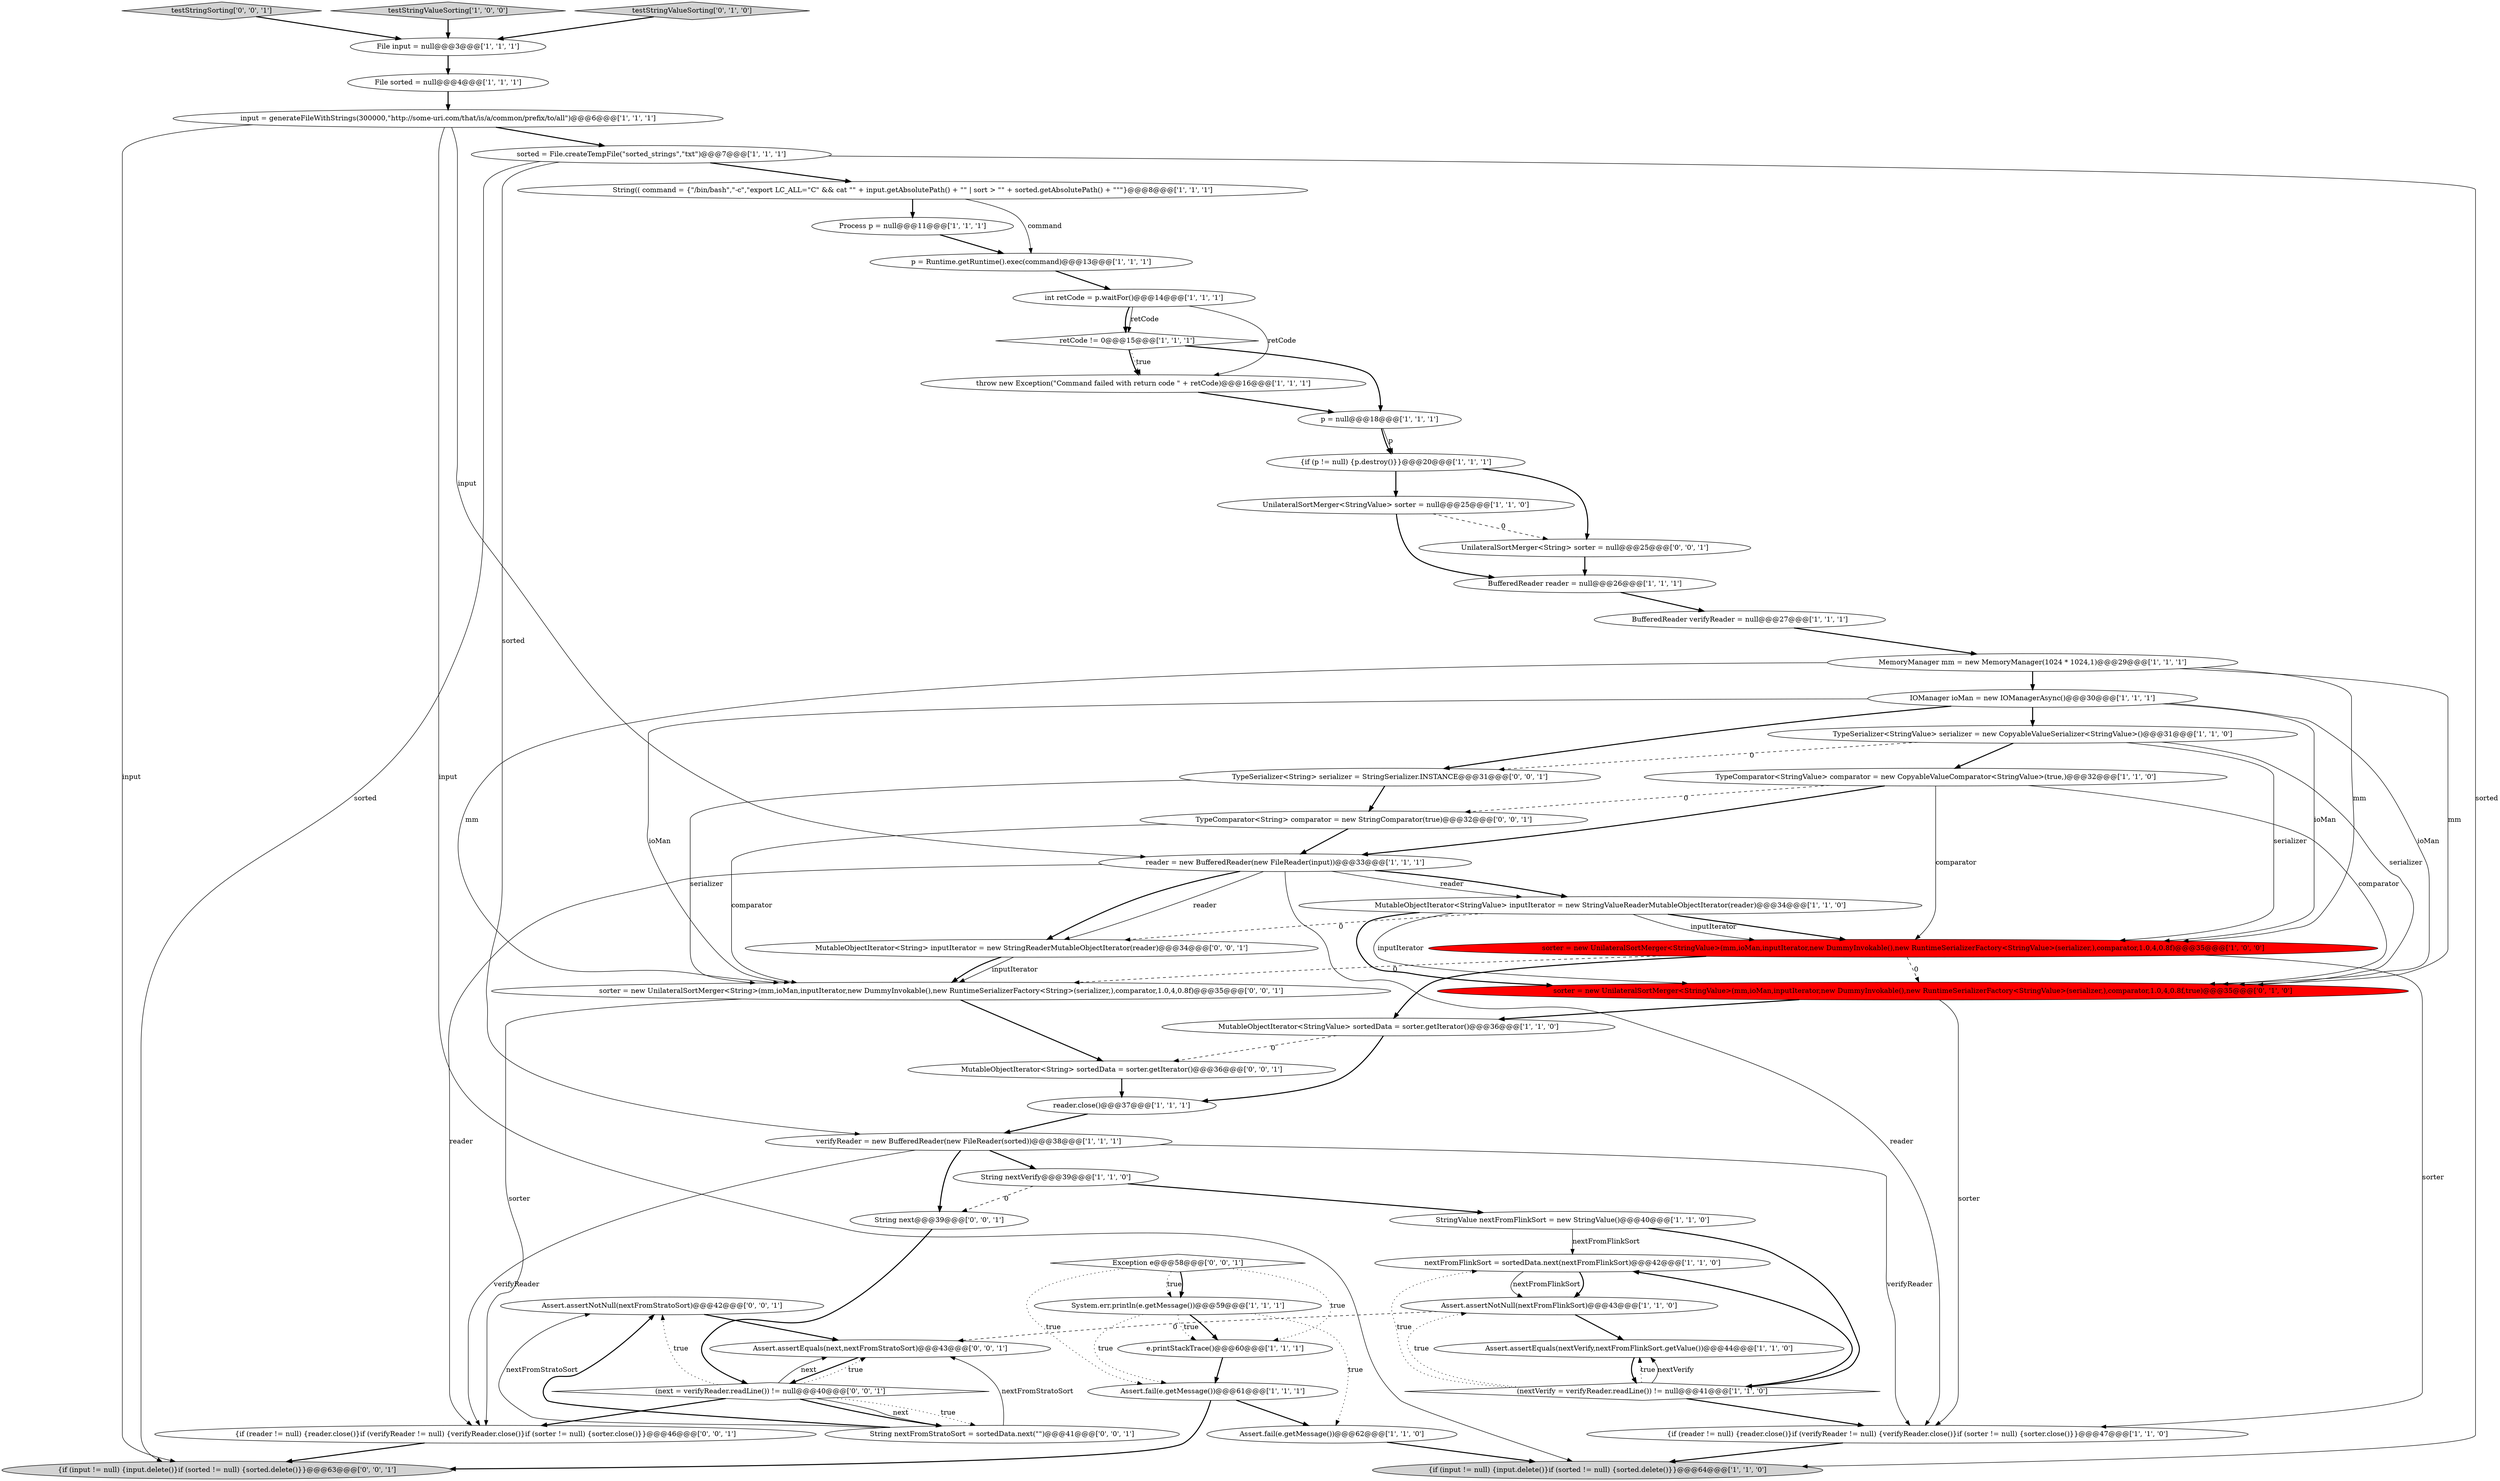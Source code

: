 digraph {
48 [style = filled, label = "Assert.assertNotNull(nextFromStratoSort)@@@42@@@['0', '0', '1']", fillcolor = white, shape = ellipse image = "AAA0AAABBB3BBB"];
0 [style = filled, label = "nextFromFlinkSort = sortedData.next(nextFromFlinkSort)@@@42@@@['1', '1', '0']", fillcolor = white, shape = ellipse image = "AAA0AAABBB1BBB"];
42 [style = filled, label = "Exception e@@@58@@@['0', '0', '1']", fillcolor = white, shape = diamond image = "AAA0AAABBB3BBB"];
34 [style = filled, label = "TypeComparator<StringValue> comparator = new CopyableValueComparator<StringValue>(true,)@@@32@@@['1', '1', '0']", fillcolor = white, shape = ellipse image = "AAA0AAABBB1BBB"];
17 [style = filled, label = "throw new Exception(\"Command failed with return code \" + retCode)@@@16@@@['1', '1', '1']", fillcolor = white, shape = ellipse image = "AAA0AAABBB1BBB"];
8 [style = filled, label = "String nextVerify@@@39@@@['1', '1', '0']", fillcolor = white, shape = ellipse image = "AAA0AAABBB1BBB"];
19 [style = filled, label = "String(( command = {\"/bin/bash\",\"-c\",\"export LC_ALL=\"C\" && cat \"\" + input.getAbsolutePath() + \"\" | sort > \"\" + sorted.getAbsolutePath() + \"\"\"}@@@8@@@['1', '1', '1']", fillcolor = white, shape = ellipse image = "AAA0AAABBB1BBB"];
20 [style = filled, label = "Assert.assertEquals(nextVerify,nextFromFlinkSort.getValue())@@@44@@@['1', '1', '0']", fillcolor = white, shape = ellipse image = "AAA0AAABBB1BBB"];
44 [style = filled, label = "{if (input != null) {input.delete()}if (sorted != null) {sorted.delete()}}@@@63@@@['0', '0', '1']", fillcolor = lightgray, shape = ellipse image = "AAA0AAABBB3BBB"];
47 [style = filled, label = "String next@@@39@@@['0', '0', '1']", fillcolor = white, shape = ellipse image = "AAA0AAABBB3BBB"];
5 [style = filled, label = "reader = new BufferedReader(new FileReader(input))@@@33@@@['1', '1', '1']", fillcolor = white, shape = ellipse image = "AAA0AAABBB1BBB"];
39 [style = filled, label = "sorter = new UnilateralSortMerger<StringValue>(mm,ioMan,inputIterator,new DummyInvokable(),new RuntimeSerializerFactory<StringValue>(serializer,),comparator,1.0,4,0.8f,true)@@@35@@@['0', '1', '0']", fillcolor = red, shape = ellipse image = "AAA1AAABBB2BBB"];
30 [style = filled, label = "TypeSerializer<StringValue> serializer = new CopyableValueSerializer<StringValue>()@@@31@@@['1', '1', '0']", fillcolor = white, shape = ellipse image = "AAA0AAABBB1BBB"];
1 [style = filled, label = "input = generateFileWithStrings(300000,\"http://some-uri.com/that/is/a/common/prefix/to/all\")@@@6@@@['1', '1', '1']", fillcolor = white, shape = ellipse image = "AAA0AAABBB1BBB"];
16 [style = filled, label = "Process p = null@@@11@@@['1', '1', '1']", fillcolor = white, shape = ellipse image = "AAA0AAABBB1BBB"];
46 [style = filled, label = "MutableObjectIterator<String> sortedData = sorter.getIterator()@@@36@@@['0', '0', '1']", fillcolor = white, shape = ellipse image = "AAA0AAABBB3BBB"];
21 [style = filled, label = "int retCode = p.waitFor()@@@14@@@['1', '1', '1']", fillcolor = white, shape = ellipse image = "AAA0AAABBB1BBB"];
26 [style = filled, label = "{if (input != null) {input.delete()}if (sorted != null) {sorted.delete()}}@@@64@@@['1', '1', '0']", fillcolor = lightgray, shape = ellipse image = "AAA0AAABBB1BBB"];
35 [style = filled, label = "Assert.fail(e.getMessage())@@@62@@@['1', '1', '0']", fillcolor = white, shape = ellipse image = "AAA0AAABBB1BBB"];
31 [style = filled, label = "sorter = new UnilateralSortMerger<StringValue>(mm,ioMan,inputIterator,new DummyInvokable(),new RuntimeSerializerFactory<StringValue>(serializer,),comparator,1.0,4,0.8f)@@@35@@@['1', '0', '0']", fillcolor = red, shape = ellipse image = "AAA1AAABBB1BBB"];
50 [style = filled, label = "String nextFromStratoSort = sortedData.next(\"\")@@@41@@@['0', '0', '1']", fillcolor = white, shape = ellipse image = "AAA0AAABBB3BBB"];
13 [style = filled, label = "{if (p != null) {p.destroy()}}@@@20@@@['1', '1', '1']", fillcolor = white, shape = ellipse image = "AAA0AAABBB1BBB"];
40 [style = filled, label = "Assert.assertEquals(next,nextFromStratoSort)@@@43@@@['0', '0', '1']", fillcolor = white, shape = ellipse image = "AAA0AAABBB3BBB"];
24 [style = filled, label = "StringValue nextFromFlinkSort = new StringValue()@@@40@@@['1', '1', '0']", fillcolor = white, shape = ellipse image = "AAA0AAABBB1BBB"];
23 [style = filled, label = "(nextVerify = verifyReader.readLine()) != null@@@41@@@['1', '1', '0']", fillcolor = white, shape = diamond image = "AAA0AAABBB1BBB"];
15 [style = filled, label = "BufferedReader reader = null@@@26@@@['1', '1', '1']", fillcolor = white, shape = ellipse image = "AAA0AAABBB1BBB"];
41 [style = filled, label = "testStringSorting['0', '0', '1']", fillcolor = lightgray, shape = diamond image = "AAA0AAABBB3BBB"];
52 [style = filled, label = "(next = verifyReader.readLine()) != null@@@40@@@['0', '0', '1']", fillcolor = white, shape = diamond image = "AAA0AAABBB3BBB"];
54 [style = filled, label = "{if (reader != null) {reader.close()}if (verifyReader != null) {verifyReader.close()}if (sorter != null) {sorter.close()}}@@@46@@@['0', '0', '1']", fillcolor = white, shape = ellipse image = "AAA0AAABBB3BBB"];
3 [style = filled, label = "File sorted = null@@@4@@@['1', '1', '1']", fillcolor = white, shape = ellipse image = "AAA0AAABBB1BBB"];
28 [style = filled, label = "retCode != 0@@@15@@@['1', '1', '1']", fillcolor = white, shape = diamond image = "AAA0AAABBB1BBB"];
45 [style = filled, label = "TypeSerializer<String> serializer = StringSerializer.INSTANCE@@@31@@@['0', '0', '1']", fillcolor = white, shape = ellipse image = "AAA0AAABBB3BBB"];
14 [style = filled, label = "Assert.assertNotNull(nextFromFlinkSort)@@@43@@@['1', '1', '0']", fillcolor = white, shape = ellipse image = "AAA0AAABBB1BBB"];
11 [style = filled, label = "File input = null@@@3@@@['1', '1', '1']", fillcolor = white, shape = ellipse image = "AAA0AAABBB1BBB"];
2 [style = filled, label = "verifyReader = new BufferedReader(new FileReader(sorted))@@@38@@@['1', '1', '1']", fillcolor = white, shape = ellipse image = "AAA0AAABBB1BBB"];
27 [style = filled, label = "sorted = File.createTempFile(\"sorted_strings\",\"txt\")@@@7@@@['1', '1', '1']", fillcolor = white, shape = ellipse image = "AAA0AAABBB1BBB"];
7 [style = filled, label = "MutableObjectIterator<StringValue> inputIterator = new StringValueReaderMutableObjectIterator(reader)@@@34@@@['1', '1', '0']", fillcolor = white, shape = ellipse image = "AAA0AAABBB1BBB"];
32 [style = filled, label = "System.err.println(e.getMessage())@@@59@@@['1', '1', '1']", fillcolor = white, shape = ellipse image = "AAA0AAABBB1BBB"];
25 [style = filled, label = "{if (reader != null) {reader.close()}if (verifyReader != null) {verifyReader.close()}if (sorter != null) {sorter.close()}}@@@47@@@['1', '1', '0']", fillcolor = white, shape = ellipse image = "AAA0AAABBB1BBB"];
43 [style = filled, label = "MutableObjectIterator<String> inputIterator = new StringReaderMutableObjectIterator(reader)@@@34@@@['0', '0', '1']", fillcolor = white, shape = ellipse image = "AAA0AAABBB3BBB"];
49 [style = filled, label = "sorter = new UnilateralSortMerger<String>(mm,ioMan,inputIterator,new DummyInvokable(),new RuntimeSerializerFactory<String>(serializer,),comparator,1.0,4,0.8f)@@@35@@@['0', '0', '1']", fillcolor = white, shape = ellipse image = "AAA0AAABBB3BBB"];
29 [style = filled, label = "reader.close()@@@37@@@['1', '1', '1']", fillcolor = white, shape = ellipse image = "AAA0AAABBB1BBB"];
37 [style = filled, label = "IOManager ioMan = new IOManagerAsync()@@@30@@@['1', '1', '1']", fillcolor = white, shape = ellipse image = "AAA0AAABBB1BBB"];
22 [style = filled, label = "UnilateralSortMerger<StringValue> sorter = null@@@25@@@['1', '1', '0']", fillcolor = white, shape = ellipse image = "AAA0AAABBB1BBB"];
36 [style = filled, label = "p = null@@@18@@@['1', '1', '1']", fillcolor = white, shape = ellipse image = "AAA0AAABBB1BBB"];
4 [style = filled, label = "testStringValueSorting['1', '0', '0']", fillcolor = lightgray, shape = diamond image = "AAA0AAABBB1BBB"];
38 [style = filled, label = "testStringValueSorting['0', '1', '0']", fillcolor = lightgray, shape = diamond image = "AAA0AAABBB2BBB"];
51 [style = filled, label = "UnilateralSortMerger<String> sorter = null@@@25@@@['0', '0', '1']", fillcolor = white, shape = ellipse image = "AAA0AAABBB3BBB"];
6 [style = filled, label = "p = Runtime.getRuntime().exec(command)@@@13@@@['1', '1', '1']", fillcolor = white, shape = ellipse image = "AAA0AAABBB1BBB"];
9 [style = filled, label = "Assert.fail(e.getMessage())@@@61@@@['1', '1', '1']", fillcolor = white, shape = ellipse image = "AAA0AAABBB1BBB"];
33 [style = filled, label = "MutableObjectIterator<StringValue> sortedData = sorter.getIterator()@@@36@@@['1', '1', '0']", fillcolor = white, shape = ellipse image = "AAA0AAABBB1BBB"];
53 [style = filled, label = "TypeComparator<String> comparator = new StringComparator(true)@@@32@@@['0', '0', '1']", fillcolor = white, shape = ellipse image = "AAA0AAABBB3BBB"];
18 [style = filled, label = "BufferedReader verifyReader = null@@@27@@@['1', '1', '1']", fillcolor = white, shape = ellipse image = "AAA0AAABBB1BBB"];
12 [style = filled, label = "MemoryManager mm = new MemoryManager(1024 * 1024,1)@@@29@@@['1', '1', '1']", fillcolor = white, shape = ellipse image = "AAA0AAABBB1BBB"];
10 [style = filled, label = "e.printStackTrace()@@@60@@@['1', '1', '1']", fillcolor = white, shape = ellipse image = "AAA0AAABBB1BBB"];
22->15 [style = bold, label=""];
1->44 [style = solid, label="input"];
2->25 [style = solid, label="verifyReader"];
1->27 [style = bold, label=""];
27->44 [style = solid, label="sorted"];
7->31 [style = bold, label=""];
41->11 [style = bold, label=""];
27->2 [style = solid, label="sorted"];
9->35 [style = bold, label=""];
21->28 [style = bold, label=""];
17->36 [style = bold, label=""];
13->51 [style = bold, label=""];
0->14 [style = bold, label=""];
29->2 [style = bold, label=""];
0->14 [style = solid, label="nextFromFlinkSort"];
5->43 [style = solid, label="reader"];
52->48 [style = dotted, label="true"];
5->25 [style = solid, label="reader"];
37->39 [style = solid, label="ioMan"];
27->19 [style = bold, label=""];
13->22 [style = bold, label=""];
12->39 [style = solid, label="mm"];
39->25 [style = solid, label="sorter"];
42->32 [style = dotted, label="true"];
14->20 [style = bold, label=""];
23->25 [style = bold, label=""];
28->36 [style = bold, label=""];
32->35 [style = dotted, label="true"];
40->52 [style = bold, label=""];
38->11 [style = bold, label=""];
30->39 [style = solid, label="serializer"];
16->6 [style = bold, label=""];
18->12 [style = bold, label=""];
7->43 [style = dashed, label="0"];
31->39 [style = dashed, label="0"];
24->0 [style = solid, label="nextFromFlinkSort"];
30->34 [style = bold, label=""];
28->17 [style = dotted, label="true"];
32->10 [style = bold, label=""];
12->37 [style = bold, label=""];
33->29 [style = bold, label=""];
30->45 [style = dashed, label="0"];
23->14 [style = dotted, label="true"];
50->48 [style = solid, label="nextFromStratoSort"];
20->23 [style = bold, label=""];
53->49 [style = solid, label="comparator"];
54->44 [style = bold, label=""];
49->46 [style = bold, label=""];
31->33 [style = bold, label=""];
9->44 [style = bold, label=""];
25->26 [style = bold, label=""];
42->32 [style = bold, label=""];
5->7 [style = bold, label=""];
1->5 [style = solid, label="input"];
37->45 [style = bold, label=""];
31->49 [style = dashed, label="0"];
14->40 [style = dashed, label="0"];
52->54 [style = bold, label=""];
8->24 [style = bold, label=""];
3->1 [style = bold, label=""];
7->31 [style = solid, label="inputIterator"];
12->49 [style = solid, label="mm"];
6->21 [style = bold, label=""];
37->30 [style = bold, label=""];
37->31 [style = solid, label="ioMan"];
31->25 [style = solid, label="sorter"];
45->53 [style = bold, label=""];
50->48 [style = bold, label=""];
23->0 [style = bold, label=""];
49->54 [style = solid, label="sorter"];
46->29 [style = bold, label=""];
39->33 [style = bold, label=""];
19->6 [style = solid, label="command"];
19->16 [style = bold, label=""];
52->50 [style = dotted, label="true"];
23->20 [style = dotted, label="true"];
36->13 [style = bold, label=""];
5->7 [style = solid, label="reader"];
11->3 [style = bold, label=""];
7->39 [style = bold, label=""];
34->39 [style = solid, label="comparator"];
5->54 [style = solid, label="reader"];
28->17 [style = bold, label=""];
52->50 [style = bold, label=""];
10->9 [style = bold, label=""];
32->10 [style = dotted, label="true"];
47->52 [style = bold, label=""];
12->31 [style = solid, label="mm"];
35->26 [style = bold, label=""];
2->47 [style = bold, label=""];
36->13 [style = solid, label="p"];
23->0 [style = dotted, label="true"];
52->40 [style = dotted, label="true"];
24->23 [style = bold, label=""];
23->20 [style = solid, label="nextVerify"];
34->31 [style = solid, label="comparator"];
8->47 [style = dashed, label="0"];
53->5 [style = bold, label=""];
34->5 [style = bold, label=""];
32->9 [style = dotted, label="true"];
37->49 [style = solid, label="ioMan"];
21->28 [style = solid, label="retCode"];
45->49 [style = solid, label="serializer"];
33->46 [style = dashed, label="0"];
27->26 [style = solid, label="sorted"];
7->39 [style = solid, label="inputIterator"];
15->18 [style = bold, label=""];
2->54 [style = solid, label="verifyReader"];
34->53 [style = dashed, label="0"];
48->40 [style = bold, label=""];
30->31 [style = solid, label="serializer"];
5->43 [style = bold, label=""];
42->10 [style = dotted, label="true"];
43->49 [style = solid, label="inputIterator"];
52->50 [style = solid, label="next"];
21->17 [style = solid, label="retCode"];
42->9 [style = dotted, label="true"];
43->49 [style = bold, label=""];
51->15 [style = bold, label=""];
4->11 [style = bold, label=""];
50->40 [style = solid, label="nextFromStratoSort"];
1->26 [style = solid, label="input"];
52->40 [style = solid, label="next"];
2->8 [style = bold, label=""];
22->51 [style = dashed, label="0"];
}
